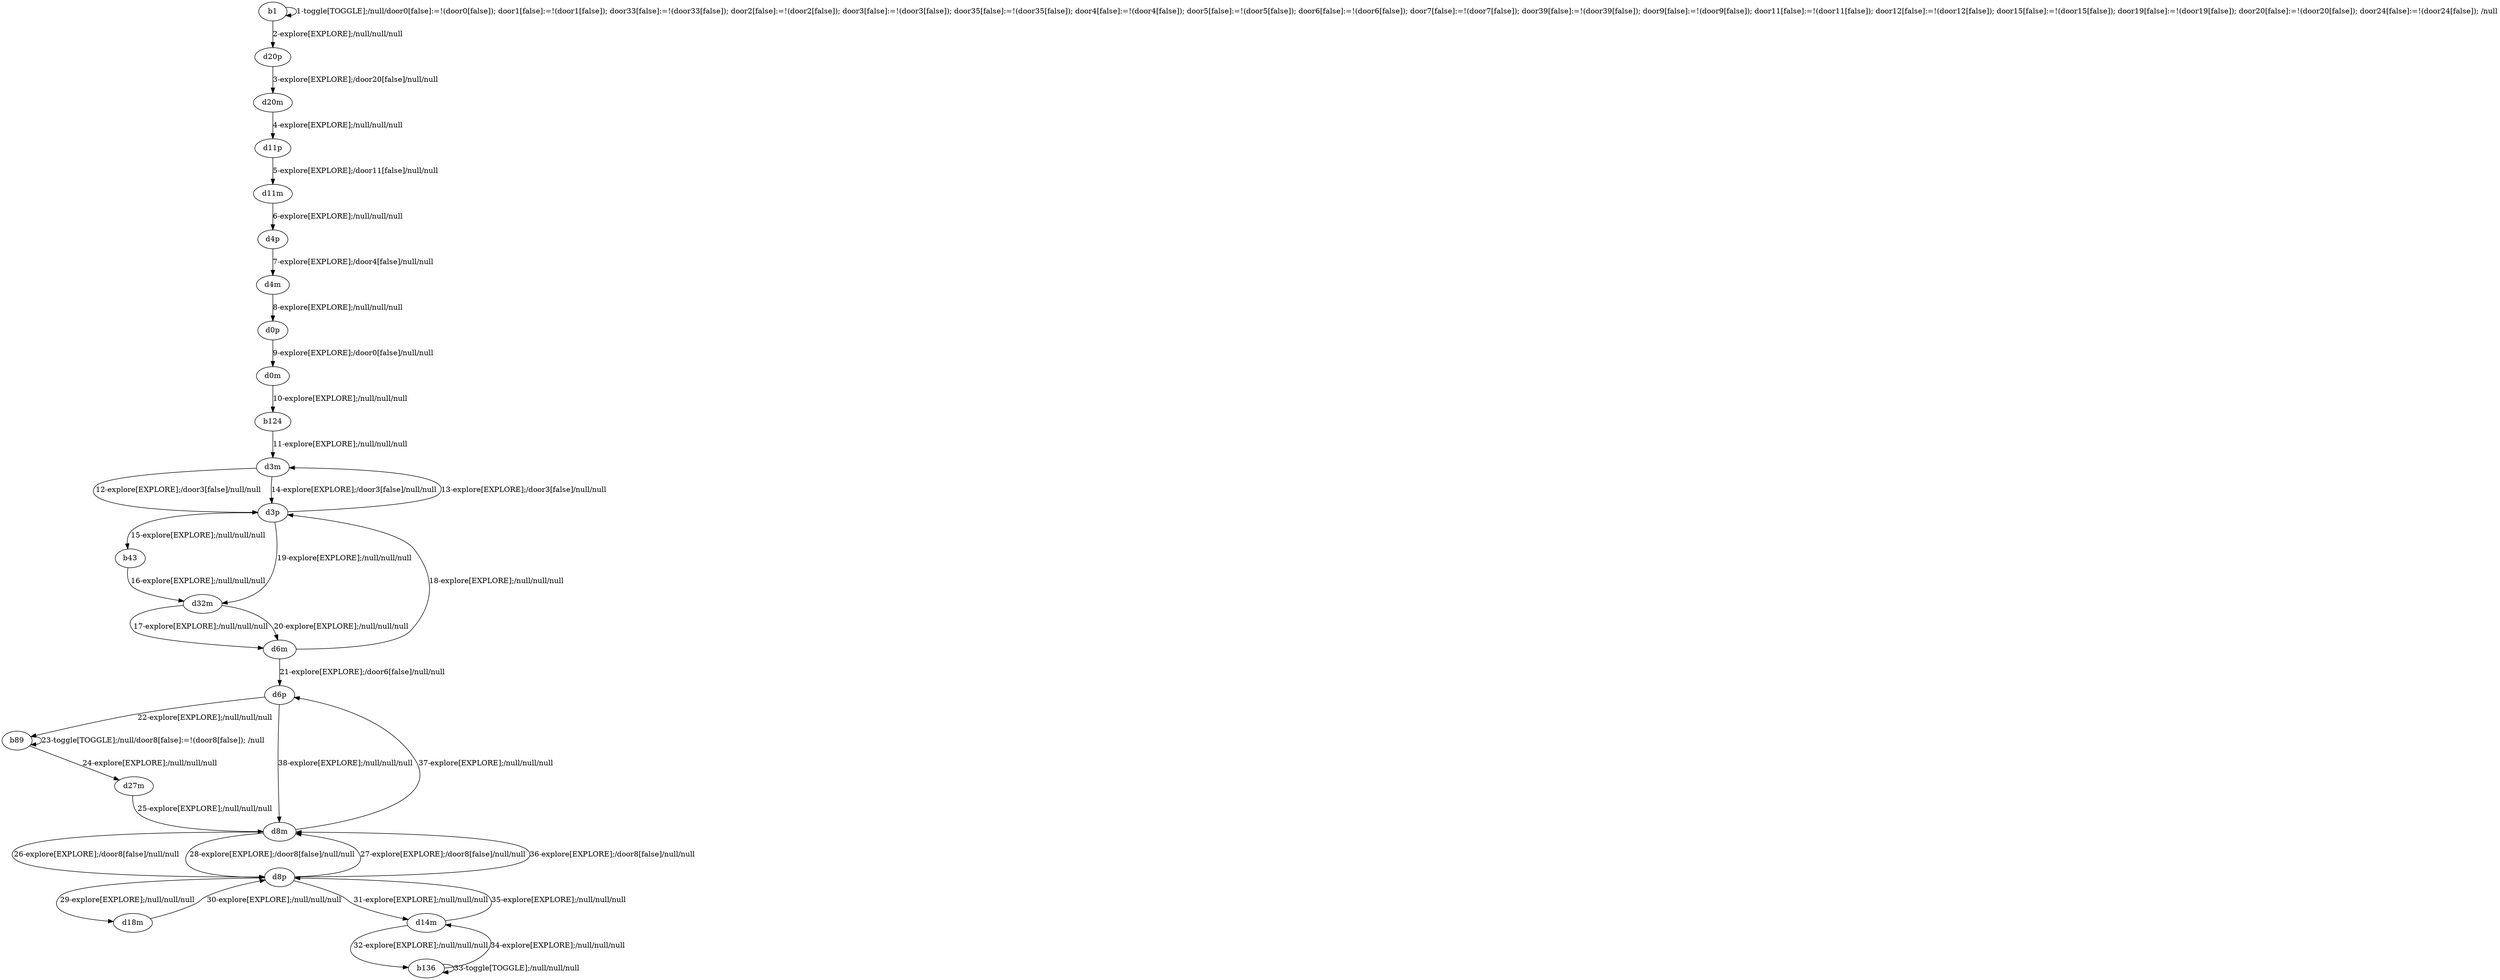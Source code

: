 # Total number of goals covered by this test: 1
# d6p --> d8m

digraph g {
"b1" -> "b1" [label = "1-toggle[TOGGLE];/null/door0[false]:=!(door0[false]); door1[false]:=!(door1[false]); door33[false]:=!(door33[false]); door2[false]:=!(door2[false]); door3[false]:=!(door3[false]); door35[false]:=!(door35[false]); door4[false]:=!(door4[false]); door5[false]:=!(door5[false]); door6[false]:=!(door6[false]); door7[false]:=!(door7[false]); door39[false]:=!(door39[false]); door9[false]:=!(door9[false]); door11[false]:=!(door11[false]); door12[false]:=!(door12[false]); door15[false]:=!(door15[false]); door19[false]:=!(door19[false]); door20[false]:=!(door20[false]); door24[false]:=!(door24[false]); /null"];
"b1" -> "d20p" [label = "2-explore[EXPLORE];/null/null/null"];
"d20p" -> "d20m" [label = "3-explore[EXPLORE];/door20[false]/null/null"];
"d20m" -> "d11p" [label = "4-explore[EXPLORE];/null/null/null"];
"d11p" -> "d11m" [label = "5-explore[EXPLORE];/door11[false]/null/null"];
"d11m" -> "d4p" [label = "6-explore[EXPLORE];/null/null/null"];
"d4p" -> "d4m" [label = "7-explore[EXPLORE];/door4[false]/null/null"];
"d4m" -> "d0p" [label = "8-explore[EXPLORE];/null/null/null"];
"d0p" -> "d0m" [label = "9-explore[EXPLORE];/door0[false]/null/null"];
"d0m" -> "b124" [label = "10-explore[EXPLORE];/null/null/null"];
"b124" -> "d3m" [label = "11-explore[EXPLORE];/null/null/null"];
"d3m" -> "d3p" [label = "12-explore[EXPLORE];/door3[false]/null/null"];
"d3p" -> "d3m" [label = "13-explore[EXPLORE];/door3[false]/null/null"];
"d3m" -> "d3p" [label = "14-explore[EXPLORE];/door3[false]/null/null"];
"d3p" -> "b43" [label = "15-explore[EXPLORE];/null/null/null"];
"b43" -> "d32m" [label = "16-explore[EXPLORE];/null/null/null"];
"d32m" -> "d6m" [label = "17-explore[EXPLORE];/null/null/null"];
"d6m" -> "d3p" [label = "18-explore[EXPLORE];/null/null/null"];
"d3p" -> "d32m" [label = "19-explore[EXPLORE];/null/null/null"];
"d32m" -> "d6m" [label = "20-explore[EXPLORE];/null/null/null"];
"d6m" -> "d6p" [label = "21-explore[EXPLORE];/door6[false]/null/null"];
"d6p" -> "b89" [label = "22-explore[EXPLORE];/null/null/null"];
"b89" -> "b89" [label = "23-toggle[TOGGLE];/null/door8[false]:=!(door8[false]); /null"];
"b89" -> "d27m" [label = "24-explore[EXPLORE];/null/null/null"];
"d27m" -> "d8m" [label = "25-explore[EXPLORE];/null/null/null"];
"d8m" -> "d8p" [label = "26-explore[EXPLORE];/door8[false]/null/null"];
"d8p" -> "d8m" [label = "27-explore[EXPLORE];/door8[false]/null/null"];
"d8m" -> "d8p" [label = "28-explore[EXPLORE];/door8[false]/null/null"];
"d8p" -> "d18m" [label = "29-explore[EXPLORE];/null/null/null"];
"d18m" -> "d8p" [label = "30-explore[EXPLORE];/null/null/null"];
"d8p" -> "d14m" [label = "31-explore[EXPLORE];/null/null/null"];
"d14m" -> "b136" [label = "32-explore[EXPLORE];/null/null/null"];
"b136" -> "b136" [label = "33-toggle[TOGGLE];/null/null/null"];
"b136" -> "d14m" [label = "34-explore[EXPLORE];/null/null/null"];
"d14m" -> "d8p" [label = "35-explore[EXPLORE];/null/null/null"];
"d8p" -> "d8m" [label = "36-explore[EXPLORE];/door8[false]/null/null"];
"d8m" -> "d6p" [label = "37-explore[EXPLORE];/null/null/null"];
"d6p" -> "d8m" [label = "38-explore[EXPLORE];/null/null/null"];
}